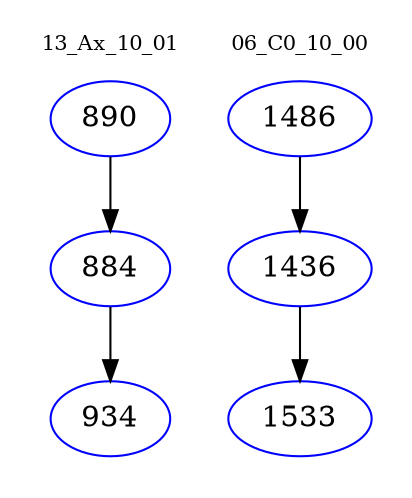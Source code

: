 digraph{
subgraph cluster_0 {
color = white
label = "13_Ax_10_01";
fontsize=10;
T0_890 [label="890", color="blue"]
T0_890 -> T0_884 [color="black"]
T0_884 [label="884", color="blue"]
T0_884 -> T0_934 [color="black"]
T0_934 [label="934", color="blue"]
}
subgraph cluster_1 {
color = white
label = "06_C0_10_00";
fontsize=10;
T1_1486 [label="1486", color="blue"]
T1_1486 -> T1_1436 [color="black"]
T1_1436 [label="1436", color="blue"]
T1_1436 -> T1_1533 [color="black"]
T1_1533 [label="1533", color="blue"]
}
}
